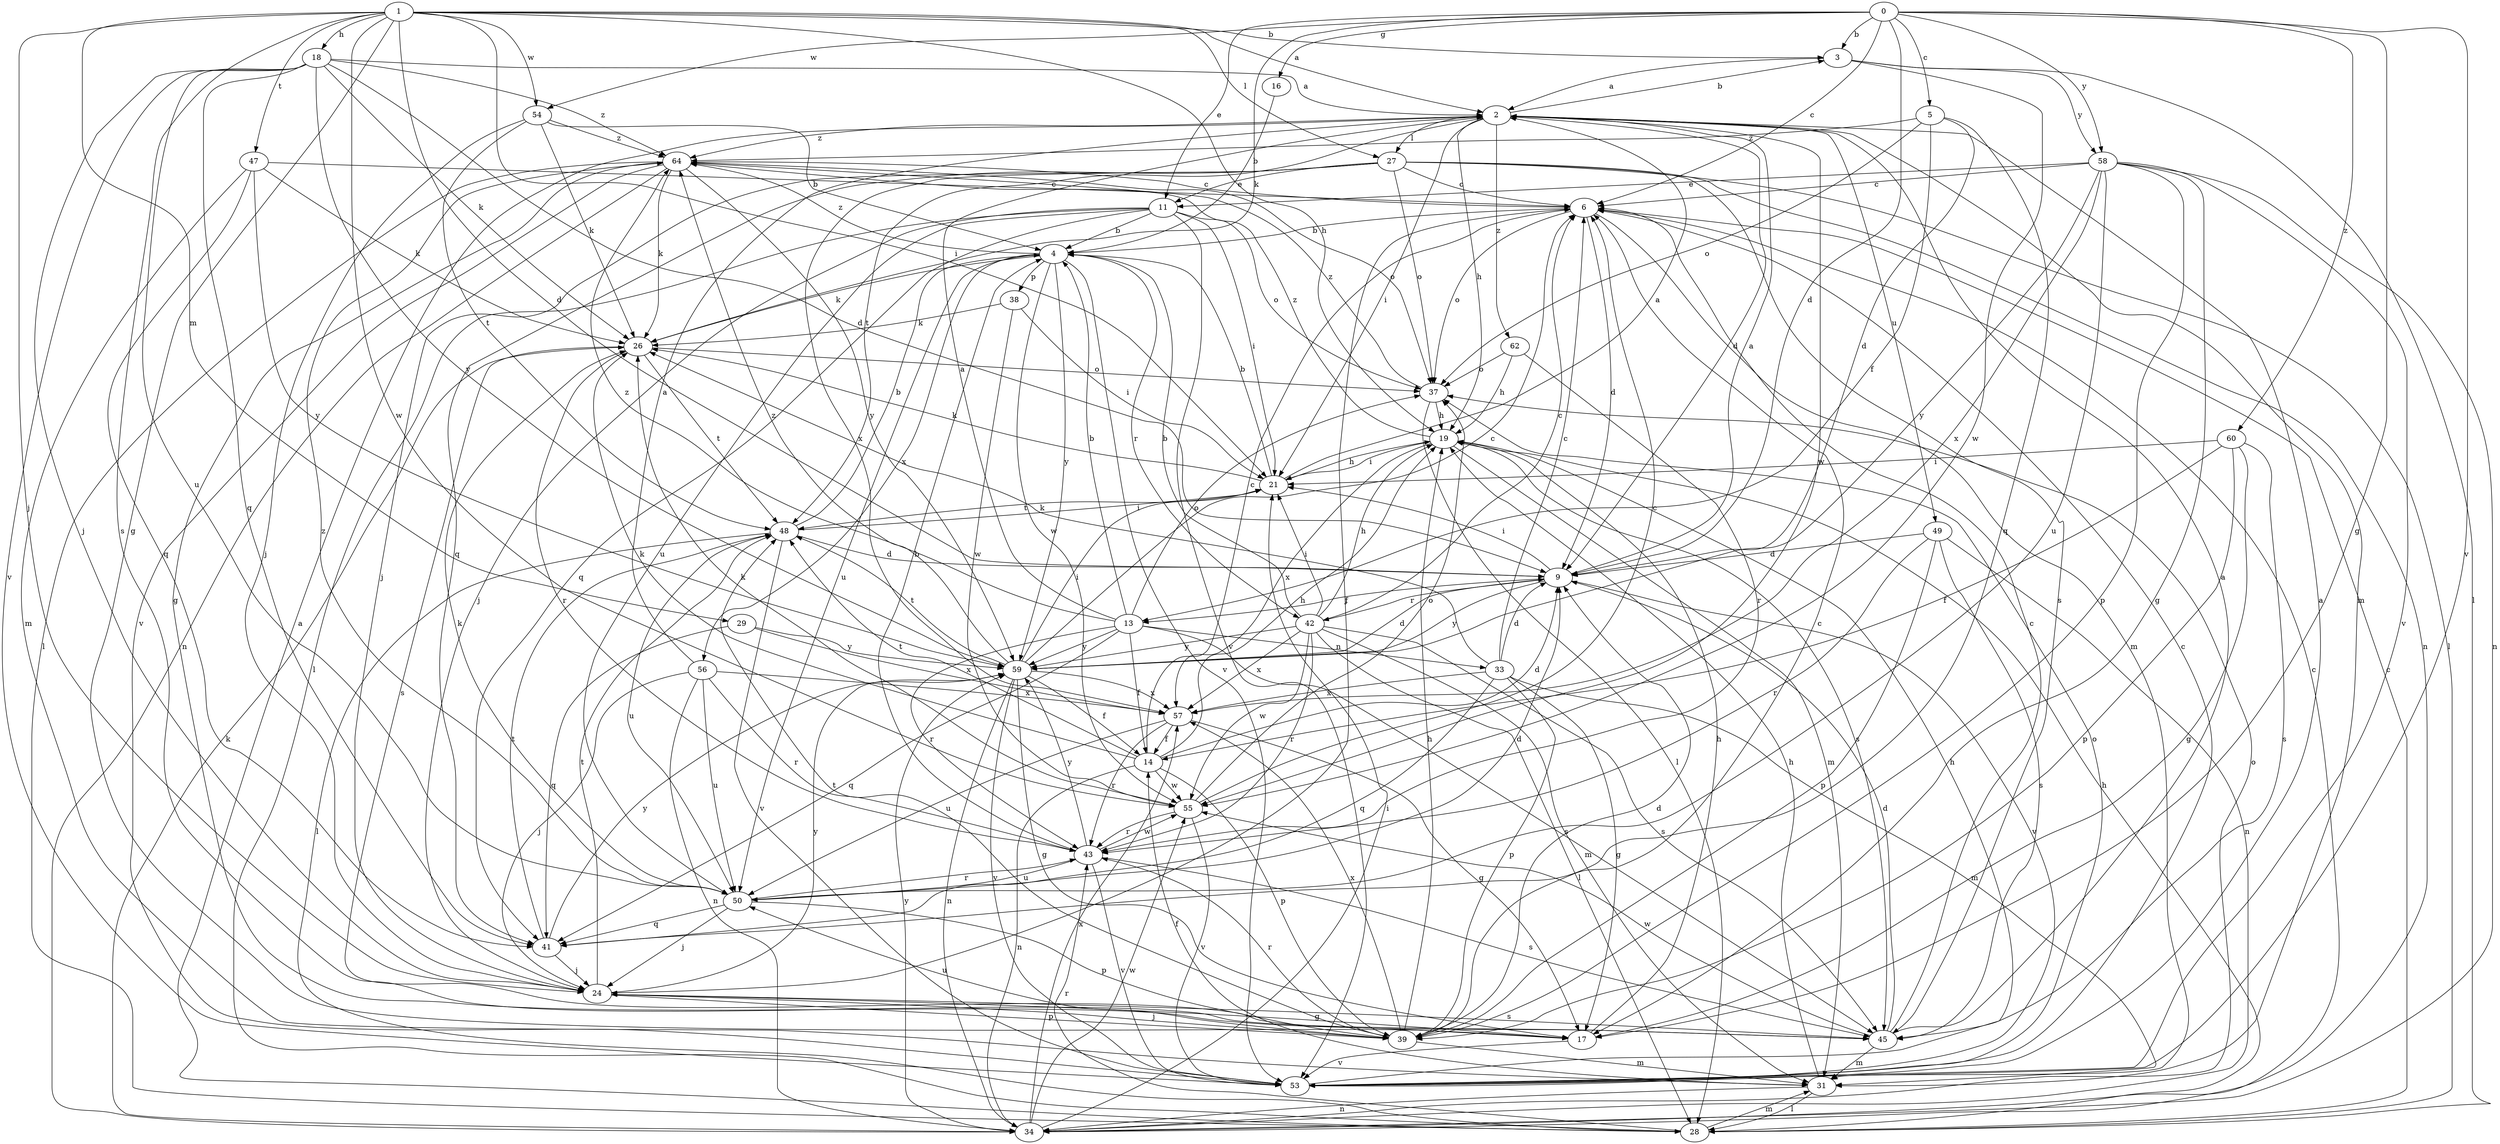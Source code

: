 strict digraph  {
0;
1;
2;
3;
4;
5;
6;
9;
11;
13;
14;
16;
17;
18;
19;
21;
24;
26;
27;
28;
29;
31;
33;
34;
37;
38;
39;
41;
42;
43;
45;
47;
48;
49;
50;
53;
54;
55;
56;
57;
58;
59;
60;
62;
64;
0 -> 3  [label=b];
0 -> 5  [label=c];
0 -> 6  [label=c];
0 -> 9  [label=d];
0 -> 11  [label=e];
0 -> 16  [label=g];
0 -> 17  [label=g];
0 -> 26  [label=k];
0 -> 53  [label=v];
0 -> 54  [label=w];
0 -> 58  [label=y];
0 -> 60  [label=z];
1 -> 2  [label=a];
1 -> 3  [label=b];
1 -> 9  [label=d];
1 -> 17  [label=g];
1 -> 18  [label=h];
1 -> 19  [label=h];
1 -> 21  [label=i];
1 -> 24  [label=j];
1 -> 27  [label=l];
1 -> 29  [label=m];
1 -> 45  [label=s];
1 -> 47  [label=t];
1 -> 54  [label=w];
1 -> 55  [label=w];
2 -> 3  [label=b];
2 -> 9  [label=d];
2 -> 19  [label=h];
2 -> 21  [label=i];
2 -> 27  [label=l];
2 -> 31  [label=m];
2 -> 48  [label=t];
2 -> 49  [label=u];
2 -> 55  [label=w];
2 -> 62  [label=z];
2 -> 64  [label=z];
3 -> 2  [label=a];
3 -> 28  [label=l];
3 -> 55  [label=w];
3 -> 58  [label=y];
4 -> 26  [label=k];
4 -> 38  [label=p];
4 -> 42  [label=r];
4 -> 50  [label=u];
4 -> 53  [label=v];
4 -> 55  [label=w];
4 -> 56  [label=x];
4 -> 59  [label=y];
4 -> 64  [label=z];
5 -> 9  [label=d];
5 -> 13  [label=f];
5 -> 37  [label=o];
5 -> 41  [label=q];
5 -> 64  [label=z];
6 -> 4  [label=b];
6 -> 9  [label=d];
6 -> 24  [label=j];
6 -> 31  [label=m];
6 -> 37  [label=o];
9 -> 2  [label=a];
9 -> 13  [label=f];
9 -> 21  [label=i];
9 -> 42  [label=r];
9 -> 53  [label=v];
9 -> 59  [label=y];
11 -> 4  [label=b];
11 -> 21  [label=i];
11 -> 24  [label=j];
11 -> 28  [label=l];
11 -> 37  [label=o];
11 -> 41  [label=q];
11 -> 50  [label=u];
11 -> 53  [label=v];
13 -> 2  [label=a];
13 -> 4  [label=b];
13 -> 14  [label=f];
13 -> 33  [label=n];
13 -> 37  [label=o];
13 -> 41  [label=q];
13 -> 43  [label=r];
13 -> 45  [label=s];
13 -> 59  [label=y];
13 -> 64  [label=z];
14 -> 6  [label=c];
14 -> 9  [label=d];
14 -> 19  [label=h];
14 -> 26  [label=k];
14 -> 34  [label=n];
14 -> 39  [label=p];
14 -> 48  [label=t];
14 -> 55  [label=w];
16 -> 4  [label=b];
17 -> 19  [label=h];
17 -> 53  [label=v];
18 -> 2  [label=a];
18 -> 9  [label=d];
18 -> 24  [label=j];
18 -> 26  [label=k];
18 -> 41  [label=q];
18 -> 50  [label=u];
18 -> 53  [label=v];
18 -> 59  [label=y];
18 -> 64  [label=z];
19 -> 21  [label=i];
19 -> 31  [label=m];
19 -> 45  [label=s];
19 -> 57  [label=x];
19 -> 64  [label=z];
21 -> 2  [label=a];
21 -> 4  [label=b];
21 -> 19  [label=h];
21 -> 26  [label=k];
21 -> 48  [label=t];
24 -> 17  [label=g];
24 -> 39  [label=p];
24 -> 45  [label=s];
24 -> 48  [label=t];
24 -> 59  [label=y];
26 -> 37  [label=o];
26 -> 43  [label=r];
26 -> 45  [label=s];
26 -> 48  [label=t];
27 -> 6  [label=c];
27 -> 11  [label=e];
27 -> 24  [label=j];
27 -> 28  [label=l];
27 -> 34  [label=n];
27 -> 37  [label=o];
27 -> 41  [label=q];
27 -> 45  [label=s];
27 -> 57  [label=x];
28 -> 2  [label=a];
28 -> 6  [label=c];
28 -> 19  [label=h];
28 -> 31  [label=m];
28 -> 43  [label=r];
29 -> 41  [label=q];
29 -> 57  [label=x];
29 -> 59  [label=y];
31 -> 14  [label=f];
31 -> 19  [label=h];
31 -> 28  [label=l];
31 -> 34  [label=n];
33 -> 6  [label=c];
33 -> 9  [label=d];
33 -> 17  [label=g];
33 -> 26  [label=k];
33 -> 31  [label=m];
33 -> 39  [label=p];
33 -> 41  [label=q];
33 -> 57  [label=x];
34 -> 6  [label=c];
34 -> 21  [label=i];
34 -> 26  [label=k];
34 -> 37  [label=o];
34 -> 55  [label=w];
34 -> 57  [label=x];
34 -> 59  [label=y];
37 -> 19  [label=h];
37 -> 28  [label=l];
37 -> 64  [label=z];
38 -> 21  [label=i];
38 -> 26  [label=k];
38 -> 55  [label=w];
39 -> 6  [label=c];
39 -> 9  [label=d];
39 -> 19  [label=h];
39 -> 24  [label=j];
39 -> 31  [label=m];
39 -> 43  [label=r];
39 -> 48  [label=t];
39 -> 50  [label=u];
39 -> 57  [label=x];
41 -> 24  [label=j];
41 -> 48  [label=t];
41 -> 59  [label=y];
42 -> 4  [label=b];
42 -> 6  [label=c];
42 -> 19  [label=h];
42 -> 21  [label=i];
42 -> 28  [label=l];
42 -> 31  [label=m];
42 -> 43  [label=r];
42 -> 45  [label=s];
42 -> 55  [label=w];
42 -> 57  [label=x];
42 -> 59  [label=y];
43 -> 4  [label=b];
43 -> 45  [label=s];
43 -> 50  [label=u];
43 -> 53  [label=v];
43 -> 55  [label=w];
43 -> 59  [label=y];
45 -> 2  [label=a];
45 -> 6  [label=c];
45 -> 9  [label=d];
45 -> 31  [label=m];
45 -> 55  [label=w];
47 -> 6  [label=c];
47 -> 26  [label=k];
47 -> 31  [label=m];
47 -> 41  [label=q];
47 -> 59  [label=y];
48 -> 4  [label=b];
48 -> 9  [label=d];
48 -> 21  [label=i];
48 -> 28  [label=l];
48 -> 50  [label=u];
48 -> 53  [label=v];
49 -> 9  [label=d];
49 -> 34  [label=n];
49 -> 39  [label=p];
49 -> 43  [label=r];
49 -> 45  [label=s];
50 -> 9  [label=d];
50 -> 24  [label=j];
50 -> 26  [label=k];
50 -> 39  [label=p];
50 -> 41  [label=q];
50 -> 43  [label=r];
50 -> 64  [label=z];
53 -> 2  [label=a];
53 -> 6  [label=c];
53 -> 19  [label=h];
53 -> 37  [label=o];
54 -> 4  [label=b];
54 -> 24  [label=j];
54 -> 26  [label=k];
54 -> 48  [label=t];
54 -> 64  [label=z];
55 -> 6  [label=c];
55 -> 26  [label=k];
55 -> 37  [label=o];
55 -> 43  [label=r];
55 -> 53  [label=v];
56 -> 2  [label=a];
56 -> 24  [label=j];
56 -> 34  [label=n];
56 -> 43  [label=r];
56 -> 50  [label=u];
56 -> 57  [label=x];
57 -> 14  [label=f];
57 -> 17  [label=g];
57 -> 43  [label=r];
57 -> 50  [label=u];
58 -> 6  [label=c];
58 -> 11  [label=e];
58 -> 17  [label=g];
58 -> 34  [label=n];
58 -> 39  [label=p];
58 -> 50  [label=u];
58 -> 53  [label=v];
58 -> 57  [label=x];
58 -> 59  [label=y];
59 -> 6  [label=c];
59 -> 9  [label=d];
59 -> 14  [label=f];
59 -> 17  [label=g];
59 -> 21  [label=i];
59 -> 34  [label=n];
59 -> 48  [label=t];
59 -> 53  [label=v];
59 -> 57  [label=x];
59 -> 64  [label=z];
60 -> 14  [label=f];
60 -> 17  [label=g];
60 -> 21  [label=i];
60 -> 39  [label=p];
60 -> 45  [label=s];
62 -> 19  [label=h];
62 -> 37  [label=o];
62 -> 43  [label=r];
64 -> 6  [label=c];
64 -> 17  [label=g];
64 -> 26  [label=k];
64 -> 28  [label=l];
64 -> 34  [label=n];
64 -> 37  [label=o];
64 -> 53  [label=v];
64 -> 59  [label=y];
}

